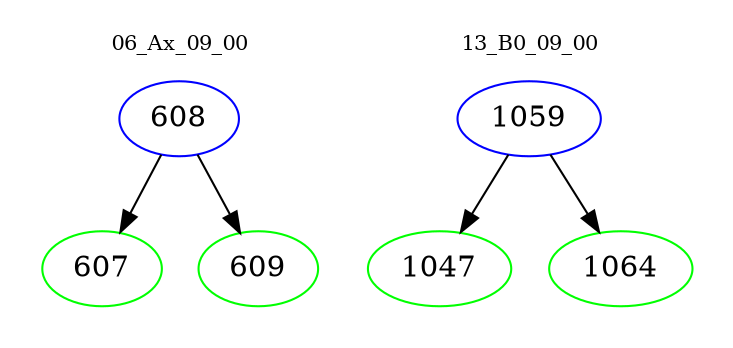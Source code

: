 digraph{
subgraph cluster_0 {
color = white
label = "06_Ax_09_00";
fontsize=10;
T0_608 [label="608", color="blue"]
T0_608 -> T0_607 [color="black"]
T0_607 [label="607", color="green"]
T0_608 -> T0_609 [color="black"]
T0_609 [label="609", color="green"]
}
subgraph cluster_1 {
color = white
label = "13_B0_09_00";
fontsize=10;
T1_1059 [label="1059", color="blue"]
T1_1059 -> T1_1047 [color="black"]
T1_1047 [label="1047", color="green"]
T1_1059 -> T1_1064 [color="black"]
T1_1064 [label="1064", color="green"]
}
}
